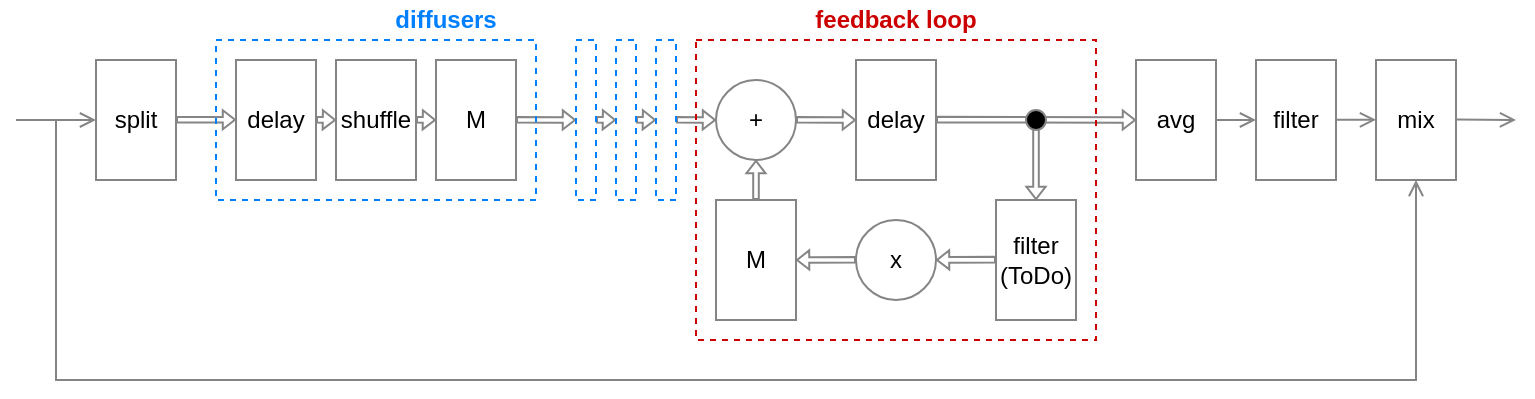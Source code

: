 <mxfile version="20.3.2" type="device"><diagram id="qvCjr1iAtzOECijSVZeJ" name="Page-1"><mxGraphModel dx="982" dy="543" grid="1" gridSize="10" guides="1" tooltips="1" connect="1" arrows="1" fold="1" page="1" pageScale="1" pageWidth="850" pageHeight="1100" math="0" shadow="0"><root><mxCell id="0"/><mxCell id="1" parent="0"/><mxCell id="RoRhBPMgRnG0fWuTbMsu-5" value="split" style="rounded=0;whiteSpace=wrap;html=1;strokeColor=#858585;strokeWidth=1;" vertex="1" parent="1"><mxGeometry x="120" y="290" width="40" height="60" as="geometry"/></mxCell><mxCell id="RoRhBPMgRnG0fWuTbMsu-16" value="delay" style="rounded=0;whiteSpace=wrap;html=1;strokeColor=#858585;strokeWidth=1;" vertex="1" parent="1"><mxGeometry x="190" y="290" width="40" height="60" as="geometry"/></mxCell><mxCell id="RoRhBPMgRnG0fWuTbMsu-35" value="" style="endArrow=open;html=1;rounded=0;endFill=0;strokeColor=#858585;strokeWidth=1;" edge="1" parent="1"><mxGeometry width="50" height="50" relative="1" as="geometry"><mxPoint x="80" y="320" as="sourcePoint"/><mxPoint x="120" y="320" as="targetPoint"/></mxGeometry></mxCell><mxCell id="RoRhBPMgRnG0fWuTbMsu-39" value="" style="endArrow=open;html=1;rounded=0;strokeWidth=1;endFill=0;shape=flexArrow;width=2.791;endSize=1.705;endWidth=5.738;strokeColor=#858585;" edge="1" parent="1"><mxGeometry width="50" height="50" relative="1" as="geometry"><mxPoint x="160" y="319.88" as="sourcePoint"/><mxPoint x="190" y="319.88" as="targetPoint"/></mxGeometry></mxCell><mxCell id="RoRhBPMgRnG0fWuTbMsu-44" value="shuffle" style="rounded=0;whiteSpace=wrap;html=1;strokeColor=#858585;strokeWidth=1;" vertex="1" parent="1"><mxGeometry x="240" y="290" width="40" height="60" as="geometry"/></mxCell><mxCell id="RoRhBPMgRnG0fWuTbMsu-45" value="M" style="rounded=0;whiteSpace=wrap;html=1;strokeColor=#858585;strokeWidth=1;" vertex="1" parent="1"><mxGeometry x="290" y="290" width="40" height="60" as="geometry"/></mxCell><mxCell id="RoRhBPMgRnG0fWuTbMsu-46" value="" style="endArrow=open;html=1;rounded=0;strokeWidth=1;endFill=0;shape=flexArrow;width=2.791;endSize=1.705;endWidth=5.738;strokeColor=#858585;" edge="1" parent="1"><mxGeometry width="50" height="50" relative="1" as="geometry"><mxPoint x="230" y="319.88" as="sourcePoint"/><mxPoint x="240" y="320" as="targetPoint"/></mxGeometry></mxCell><mxCell id="RoRhBPMgRnG0fWuTbMsu-47" value="" style="endArrow=open;html=1;rounded=0;strokeWidth=1;endFill=0;shape=flexArrow;width=2.791;endSize=1.705;endWidth=5.738;strokeColor=#858585;" edge="1" parent="1"><mxGeometry width="50" height="50" relative="1" as="geometry"><mxPoint x="280" y="319.88" as="sourcePoint"/><mxPoint x="290" y="320" as="targetPoint"/></mxGeometry></mxCell><mxCell id="RoRhBPMgRnG0fWuTbMsu-48" value="" style="endArrow=open;html=1;rounded=0;strokeWidth=1;endFill=0;shape=flexArrow;width=2.791;endSize=1.705;endWidth=5.738;strokeColor=#858585;" edge="1" parent="1"><mxGeometry width="50" height="50" relative="1" as="geometry"><mxPoint x="330" y="319.88" as="sourcePoint"/><mxPoint x="360" y="320" as="targetPoint"/></mxGeometry></mxCell><mxCell id="RoRhBPMgRnG0fWuTbMsu-52" value="" style="endArrow=open;html=1;rounded=0;strokeWidth=1;endFill=0;shape=flexArrow;width=2.791;endSize=1.705;endWidth=5.738;strokeColor=#858585;" edge="1" parent="1"><mxGeometry width="50" height="50" relative="1" as="geometry"><mxPoint x="370" y="319.88" as="sourcePoint"/><mxPoint x="380" y="320" as="targetPoint"/></mxGeometry></mxCell><mxCell id="RoRhBPMgRnG0fWuTbMsu-53" value="" style="endArrow=open;html=1;rounded=0;strokeWidth=1;endFill=0;shape=flexArrow;width=2.791;endSize=1.705;endWidth=5.738;strokeColor=#858585;" edge="1" parent="1"><mxGeometry width="50" height="50" relative="1" as="geometry"><mxPoint x="390" y="319.88" as="sourcePoint"/><mxPoint x="400" y="320" as="targetPoint"/></mxGeometry></mxCell><mxCell id="RoRhBPMgRnG0fWuTbMsu-54" value="" style="endArrow=open;html=1;rounded=0;strokeWidth=1;endFill=0;shape=flexArrow;width=2.791;endSize=1.705;endWidth=5.738;entryX=0;entryY=0.5;entryDx=0;entryDy=0;strokeColor=#858585;" edge="1" parent="1" target="RoRhBPMgRnG0fWuTbMsu-55"><mxGeometry width="50" height="50" relative="1" as="geometry"><mxPoint x="410" y="319.88" as="sourcePoint"/><mxPoint x="420" y="320" as="targetPoint"/></mxGeometry></mxCell><mxCell id="RoRhBPMgRnG0fWuTbMsu-55" value="+" style="ellipse;whiteSpace=wrap;html=1;strokeColor=#858585;strokeWidth=1;" vertex="1" parent="1"><mxGeometry x="430" y="300" width="40" height="40" as="geometry"/></mxCell><mxCell id="RoRhBPMgRnG0fWuTbMsu-56" value="delay" style="rounded=0;whiteSpace=wrap;html=1;strokeColor=#858585;strokeWidth=1;" vertex="1" parent="1"><mxGeometry x="500" y="290" width="40" height="60" as="geometry"/></mxCell><mxCell id="RoRhBPMgRnG0fWuTbMsu-57" value="" style="endArrow=open;html=1;rounded=0;strokeWidth=1;endFill=0;shape=flexArrow;width=2.791;endSize=1.705;endWidth=5.738;entryX=0;entryY=0.5;entryDx=0;entryDy=0;strokeColor=#858585;" edge="1" parent="1" target="RoRhBPMgRnG0fWuTbMsu-56"><mxGeometry width="50" height="50" relative="1" as="geometry"><mxPoint x="470" y="319.86" as="sourcePoint"/><mxPoint x="490.0" y="319.98" as="targetPoint"/></mxGeometry></mxCell><mxCell id="RoRhBPMgRnG0fWuTbMsu-58" value="M" style="rounded=0;whiteSpace=wrap;html=1;strokeColor=#858585;strokeWidth=1;" vertex="1" parent="1"><mxGeometry x="430" y="360" width="40" height="60" as="geometry"/></mxCell><mxCell id="RoRhBPMgRnG0fWuTbMsu-59" value="" style="endArrow=open;html=1;rounded=0;strokeWidth=1;endFill=0;shape=flexArrow;width=2.791;endSize=1.705;endWidth=5.738;entryX=0.5;entryY=1;entryDx=0;entryDy=0;exitX=0.5;exitY=0;exitDx=0;exitDy=0;strokeColor=#858585;" edge="1" parent="1" source="RoRhBPMgRnG0fWuTbMsu-58" target="RoRhBPMgRnG0fWuTbMsu-55"><mxGeometry width="50" height="50" relative="1" as="geometry"><mxPoint x="480" y="329.86" as="sourcePoint"/><mxPoint x="510" y="330.0" as="targetPoint"/></mxGeometry></mxCell><mxCell id="RoRhBPMgRnG0fWuTbMsu-61" value="" style="endArrow=open;html=1;rounded=0;strokeWidth=1;endFill=0;shape=flexArrow;width=2.791;endSize=1.705;endWidth=5.738;entryX=1;entryY=0.5;entryDx=0;entryDy=0;strokeColor=#858585;" edge="1" parent="1" target="RoRhBPMgRnG0fWuTbMsu-58"><mxGeometry width="50" height="50" relative="1" as="geometry"><mxPoint x="500" y="389.86" as="sourcePoint"/><mxPoint x="530" y="390.0" as="targetPoint"/></mxGeometry></mxCell><mxCell id="RoRhBPMgRnG0fWuTbMsu-62" value="&lt;div&gt;filter&lt;/div&gt;(ToDo)" style="rounded=0;whiteSpace=wrap;html=1;strokeColor=#858585;strokeWidth=1;" vertex="1" parent="1"><mxGeometry x="570" y="360" width="40" height="60" as="geometry"/></mxCell><mxCell id="RoRhBPMgRnG0fWuTbMsu-63" value="" style="endArrow=open;html=1;rounded=0;strokeWidth=1;endFill=0;shape=flexArrow;width=2.791;endSize=1.705;endWidth=5.738;entryX=1;entryY=0.5;entryDx=0;entryDy=0;strokeColor=#858585;" edge="1" parent="1"><mxGeometry width="50" height="50" relative="1" as="geometry"><mxPoint x="570" y="389.83" as="sourcePoint"/><mxPoint x="540" y="389.97" as="targetPoint"/></mxGeometry></mxCell><mxCell id="RoRhBPMgRnG0fWuTbMsu-64" value="" style="endArrow=open;html=1;rounded=0;strokeWidth=1;endFill=0;shape=flexArrow;width=2.791;endSize=1.705;endWidth=5.738;entryX=0;entryY=0.5;entryDx=0;entryDy=0;strokeColor=#858585;" edge="1" parent="1" target="RoRhBPMgRnG0fWuTbMsu-69"><mxGeometry width="50" height="50" relative="1" as="geometry"><mxPoint x="540" y="319.83" as="sourcePoint"/><mxPoint x="620" y="320" as="targetPoint"/></mxGeometry></mxCell><mxCell id="RoRhBPMgRnG0fWuTbMsu-65" value="" style="endArrow=open;html=1;rounded=0;strokeWidth=1;endFill=0;shape=flexArrow;width=2.791;endSize=1.705;endWidth=5.738;entryX=0.5;entryY=0;entryDx=0;entryDy=0;strokeColor=#858585;" edge="1" parent="1" target="RoRhBPMgRnG0fWuTbMsu-62"><mxGeometry width="50" height="50" relative="1" as="geometry"><mxPoint x="590" y="319.83" as="sourcePoint"/><mxPoint x="690" y="320" as="targetPoint"/></mxGeometry></mxCell><mxCell id="RoRhBPMgRnG0fWuTbMsu-66" value="" style="ellipse;whiteSpace=wrap;html=1;aspect=fixed;fillColor=#000000;strokeColor=#858585;strokeWidth=1;" vertex="1" parent="1"><mxGeometry x="585" y="315" width="10" height="10" as="geometry"/></mxCell><mxCell id="RoRhBPMgRnG0fWuTbMsu-69" value="avg" style="rounded=0;whiteSpace=wrap;html=1;strokeColor=#858585;strokeWidth=1;" vertex="1" parent="1"><mxGeometry x="640" y="290" width="40" height="60" as="geometry"/></mxCell><mxCell id="RoRhBPMgRnG0fWuTbMsu-71" value="mix" style="rounded=0;whiteSpace=wrap;html=1;strokeColor=#858585;strokeWidth=1;" vertex="1" parent="1"><mxGeometry x="760" y="290" width="40" height="60" as="geometry"/></mxCell><mxCell id="RoRhBPMgRnG0fWuTbMsu-73" value="" style="endArrow=open;html=1;rounded=0;endFill=0;exitX=1;exitY=0.5;exitDx=0;exitDy=0;strokeColor=#858585;strokeWidth=1;" edge="1" parent="1" source="RoRhBPMgRnG0fWuTbMsu-69"><mxGeometry width="50" height="50" relative="1" as="geometry"><mxPoint x="680" y="319.8" as="sourcePoint"/><mxPoint x="700" y="320" as="targetPoint"/></mxGeometry></mxCell><mxCell id="RoRhBPMgRnG0fWuTbMsu-74" value="" style="endArrow=open;html=1;rounded=0;endFill=0;entryX=0.5;entryY=1;entryDx=0;entryDy=0;strokeColor=#858585;strokeWidth=1;" edge="1" parent="1" target="RoRhBPMgRnG0fWuTbMsu-71"><mxGeometry width="50" height="50" relative="1" as="geometry"><mxPoint x="100" y="320" as="sourcePoint"/><mxPoint x="290" y="420.2" as="targetPoint"/><Array as="points"><mxPoint x="100" y="450"/><mxPoint x="780" y="450"/></Array></mxGeometry></mxCell><mxCell id="RoRhBPMgRnG0fWuTbMsu-75" value="" style="endArrow=open;html=1;rounded=0;endFill=0;strokeColor=#858585;strokeWidth=1;" edge="1" parent="1"><mxGeometry width="50" height="50" relative="1" as="geometry"><mxPoint x="800" y="319.76" as="sourcePoint"/><mxPoint x="830" y="320" as="targetPoint"/></mxGeometry></mxCell><mxCell id="RoRhBPMgRnG0fWuTbMsu-78" value="x" style="ellipse;whiteSpace=wrap;html=1;strokeColor=#858585;strokeWidth=1;" vertex="1" parent="1"><mxGeometry x="500" y="370" width="40" height="40" as="geometry"/></mxCell><mxCell id="RoRhBPMgRnG0fWuTbMsu-79" value="filter" style="rounded=0;whiteSpace=wrap;html=1;strokeColor=#858585;strokeWidth=1;" vertex="1" parent="1"><mxGeometry x="700" y="290" width="40" height="60" as="geometry"/></mxCell><mxCell id="RoRhBPMgRnG0fWuTbMsu-80" value="" style="endArrow=open;html=1;rounded=0;endFill=0;exitX=1;exitY=0.5;exitDx=0;exitDy=0;strokeColor=#858585;strokeWidth=1;" edge="1" parent="1"><mxGeometry width="50" height="50" relative="1" as="geometry"><mxPoint x="740" y="319.9" as="sourcePoint"/><mxPoint x="760" y="319.9" as="targetPoint"/></mxGeometry></mxCell><mxCell id="RoRhBPMgRnG0fWuTbMsu-95" value="" style="rounded=0;whiteSpace=wrap;html=1;fillColor=none;strokeColor=#CC0000;dashed=1;strokeWidth=1;" vertex="1" parent="1"><mxGeometry x="420" y="280" width="200" height="150" as="geometry"/></mxCell><mxCell id="RoRhBPMgRnG0fWuTbMsu-96" value="" style="rounded=0;whiteSpace=wrap;html=1;fillColor=none;strokeColor=#007FFF;dashed=1;strokeWidth=1;" vertex="1" parent="1"><mxGeometry x="180" y="280" width="160" height="80" as="geometry"/></mxCell><mxCell id="RoRhBPMgRnG0fWuTbMsu-97" value="" style="rounded=0;whiteSpace=wrap;html=1;fillColor=none;strokeColor=#007FFF;dashed=1;strokeWidth=1;" vertex="1" parent="1"><mxGeometry x="360" y="280" width="10" height="80" as="geometry"/></mxCell><mxCell id="RoRhBPMgRnG0fWuTbMsu-98" value="" style="rounded=0;whiteSpace=wrap;html=1;fillColor=none;strokeColor=#007FFF;dashed=1;strokeWidth=1;" vertex="1" parent="1"><mxGeometry x="400" y="280" width="10" height="80" as="geometry"/></mxCell><mxCell id="RoRhBPMgRnG0fWuTbMsu-99" value="" style="rounded=0;whiteSpace=wrap;html=1;fillColor=none;strokeColor=#007FFF;dashed=1;strokeWidth=1;" vertex="1" parent="1"><mxGeometry x="380" y="280" width="10" height="80" as="geometry"/></mxCell><mxCell id="RoRhBPMgRnG0fWuTbMsu-100" value="&lt;b&gt;&lt;font color=&quot;#007FFF&quot;&gt;diffusers&lt;/font&gt;&lt;/b&gt;" style="text;html=1;strokeColor=none;fillColor=none;align=center;verticalAlign=middle;whiteSpace=wrap;rounded=0;strokeWidth=1;" vertex="1" parent="1"><mxGeometry x="180" y="260" width="230" height="20" as="geometry"/></mxCell><mxCell id="RoRhBPMgRnG0fWuTbMsu-101" value="&lt;b&gt;&lt;font color=&quot;#CC0000&quot;&gt;feedback loop&lt;/font&gt;&lt;/b&gt;" style="text;html=1;strokeColor=none;fillColor=none;align=center;verticalAlign=middle;whiteSpace=wrap;rounded=0;strokeWidth=1;" vertex="1" parent="1"><mxGeometry x="420" y="260" width="200" height="20" as="geometry"/></mxCell></root></mxGraphModel></diagram></mxfile>